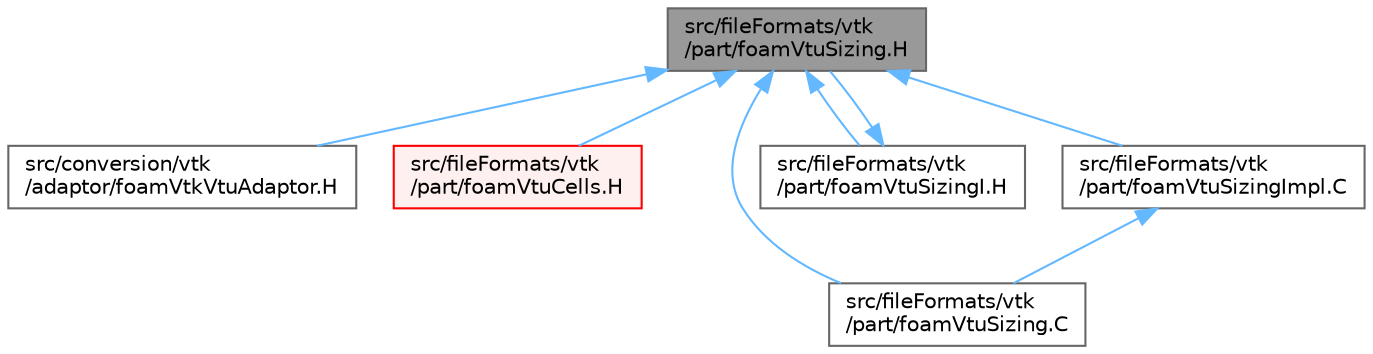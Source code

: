 digraph "src/fileFormats/vtk/part/foamVtuSizing.H"
{
 // LATEX_PDF_SIZE
  bgcolor="transparent";
  edge [fontname=Helvetica,fontsize=10,labelfontname=Helvetica,labelfontsize=10];
  node [fontname=Helvetica,fontsize=10,shape=box,height=0.2,width=0.4];
  Node1 [id="Node000001",label="src/fileFormats/vtk\l/part/foamVtuSizing.H",height=0.2,width=0.4,color="gray40", fillcolor="grey60", style="filled", fontcolor="black",tooltip=" "];
  Node1 -> Node2 [id="edge1_Node000001_Node000002",dir="back",color="steelblue1",style="solid",tooltip=" "];
  Node2 [id="Node000002",label="src/conversion/vtk\l/adaptor/foamVtkVtuAdaptor.H",height=0.2,width=0.4,color="grey40", fillcolor="white", style="filled",URL="$foamVtkVtuAdaptor_8H.html",tooltip=" "];
  Node1 -> Node3 [id="edge2_Node000001_Node000003",dir="back",color="steelblue1",style="solid",tooltip=" "];
  Node3 [id="Node000003",label="src/fileFormats/vtk\l/part/foamVtuCells.H",height=0.2,width=0.4,color="red", fillcolor="#FFF0F0", style="filled",URL="$foamVtuCells_8H.html",tooltip=" "];
  Node1 -> Node18 [id="edge3_Node000001_Node000018",dir="back",color="steelblue1",style="solid",tooltip=" "];
  Node18 [id="Node000018",label="src/fileFormats/vtk\l/part/foamVtuSizing.C",height=0.2,width=0.4,color="grey40", fillcolor="white", style="filled",URL="$foamVtuSizing_8C.html",tooltip=" "];
  Node1 -> Node19 [id="edge4_Node000001_Node000019",dir="back",color="steelblue1",style="solid",tooltip=" "];
  Node19 [id="Node000019",label="src/fileFormats/vtk\l/part/foamVtuSizingI.H",height=0.2,width=0.4,color="grey40", fillcolor="white", style="filled",URL="$foamVtuSizingI_8H.html",tooltip=" "];
  Node19 -> Node1 [id="edge5_Node000019_Node000001",dir="back",color="steelblue1",style="solid",tooltip=" "];
  Node1 -> Node20 [id="edge6_Node000001_Node000020",dir="back",color="steelblue1",style="solid",tooltip=" "];
  Node20 [id="Node000020",label="src/fileFormats/vtk\l/part/foamVtuSizingImpl.C",height=0.2,width=0.4,color="grey40", fillcolor="white", style="filled",URL="$foamVtuSizingImpl_8C.html",tooltip=" "];
  Node20 -> Node18 [id="edge7_Node000020_Node000018",dir="back",color="steelblue1",style="solid",tooltip=" "];
}
